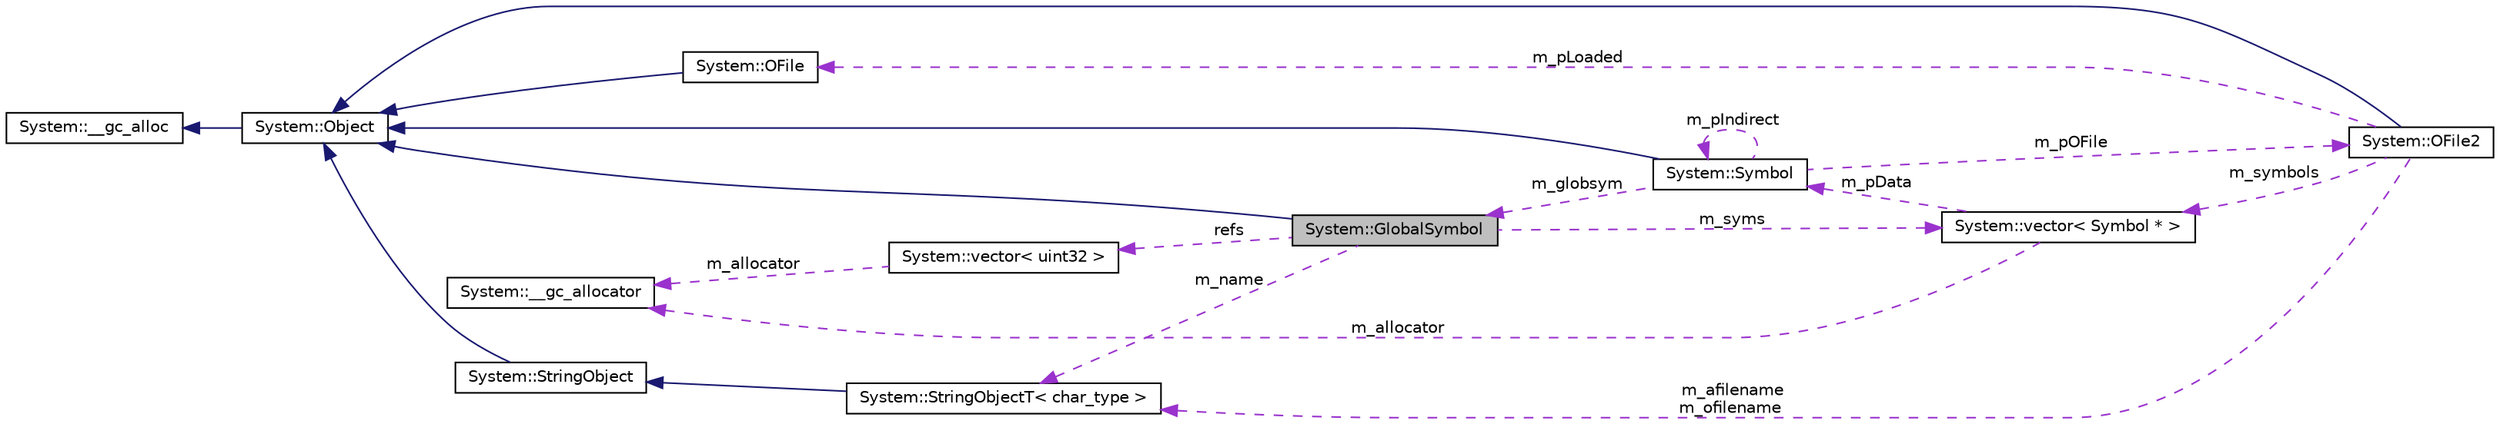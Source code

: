 digraph G
{
  edge [fontname="Helvetica",fontsize="10",labelfontname="Helvetica",labelfontsize="10"];
  node [fontname="Helvetica",fontsize="10",shape=record];
  rankdir="LR";
  Node1 [label="System::GlobalSymbol",height=0.2,width=0.4,color="black", fillcolor="grey75", style="filled" fontcolor="black"];
  Node2 -> Node1 [dir="back",color="midnightblue",fontsize="10",style="solid",fontname="Helvetica"];
  Node2 [label="System::Object",height=0.2,width=0.4,color="black", fillcolor="white", style="filled",URL="$class_system_1_1_object.html"];
  Node3 -> Node2 [dir="back",color="midnightblue",fontsize="10",style="solid",fontname="Helvetica"];
  Node3 [label="System::__gc_alloc",height=0.2,width=0.4,color="black", fillcolor="white", style="filled",URL="$class_system_1_1____gc__alloc.html"];
  Node4 -> Node1 [dir="back",color="darkorchid3",fontsize="10",style="dashed",label=" m_syms" ,fontname="Helvetica"];
  Node4 [label="System::vector\< Symbol * \>",height=0.2,width=0.4,color="black", fillcolor="white", style="filled",URL="$class_system_1_1vector.html"];
  Node5 -> Node4 [dir="back",color="darkorchid3",fontsize="10",style="dashed",label=" m_allocator" ,fontname="Helvetica"];
  Node5 [label="System::__gc_allocator",height=0.2,width=0.4,color="black", fillcolor="white", style="filled",URL="$class_system_1_1____gc__allocator.html"];
  Node6 -> Node4 [dir="back",color="darkorchid3",fontsize="10",style="dashed",label=" m_pData" ,fontname="Helvetica"];
  Node6 [label="System::Symbol",height=0.2,width=0.4,color="black", fillcolor="white", style="filled",URL="$class_system_1_1_symbol.html"];
  Node2 -> Node6 [dir="back",color="midnightblue",fontsize="10",style="solid",fontname="Helvetica"];
  Node7 -> Node6 [dir="back",color="darkorchid3",fontsize="10",style="dashed",label=" m_pOFile" ,fontname="Helvetica"];
  Node7 [label="System::OFile2",height=0.2,width=0.4,color="black", fillcolor="white", style="filled",URL="$class_system_1_1_o_file2.html"];
  Node2 -> Node7 [dir="back",color="midnightblue",fontsize="10",style="solid",fontname="Helvetica"];
  Node4 -> Node7 [dir="back",color="darkorchid3",fontsize="10",style="dashed",label=" m_symbols" ,fontname="Helvetica"];
  Node8 -> Node7 [dir="back",color="darkorchid3",fontsize="10",style="dashed",label=" m_pLoaded" ,fontname="Helvetica"];
  Node8 [label="System::OFile",height=0.2,width=0.4,color="black", fillcolor="white", style="filled",URL="$class_system_1_1_o_file.html"];
  Node2 -> Node8 [dir="back",color="midnightblue",fontsize="10",style="solid",fontname="Helvetica"];
  Node9 -> Node7 [dir="back",color="darkorchid3",fontsize="10",style="dashed",label=" m_afilename\nm_ofilename" ,fontname="Helvetica"];
  Node9 [label="System::StringObjectT\< char_type \>",height=0.2,width=0.4,color="black", fillcolor="white", style="filled",URL="$class_system_1_1_string_object_t.html"];
  Node10 -> Node9 [dir="back",color="midnightblue",fontsize="10",style="solid",fontname="Helvetica"];
  Node10 [label="System::StringObject",height=0.2,width=0.4,color="black", fillcolor="white", style="filled",URL="$class_system_1_1_string_object.html"];
  Node2 -> Node10 [dir="back",color="midnightblue",fontsize="10",style="solid",fontname="Helvetica"];
  Node1 -> Node6 [dir="back",color="darkorchid3",fontsize="10",style="dashed",label=" m_globsym" ,fontname="Helvetica"];
  Node6 -> Node6 [dir="back",color="darkorchid3",fontsize="10",style="dashed",label=" m_pIndirect" ,fontname="Helvetica"];
  Node11 -> Node1 [dir="back",color="darkorchid3",fontsize="10",style="dashed",label=" refs" ,fontname="Helvetica"];
  Node11 [label="System::vector\< uint32 \>",height=0.2,width=0.4,color="black", fillcolor="white", style="filled",URL="$class_system_1_1vector.html"];
  Node5 -> Node11 [dir="back",color="darkorchid3",fontsize="10",style="dashed",label=" m_allocator" ,fontname="Helvetica"];
  Node9 -> Node1 [dir="back",color="darkorchid3",fontsize="10",style="dashed",label=" m_name" ,fontname="Helvetica"];
}
